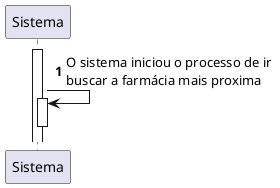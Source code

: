@startuml
autonumber

participant "Sistema" as SYS

activate SYS
SYS -> SYS : O sistema iniciou o processo de ir \nbuscar a farmácia mais proxima
activate SYS
deactivate SYS

@enduml
